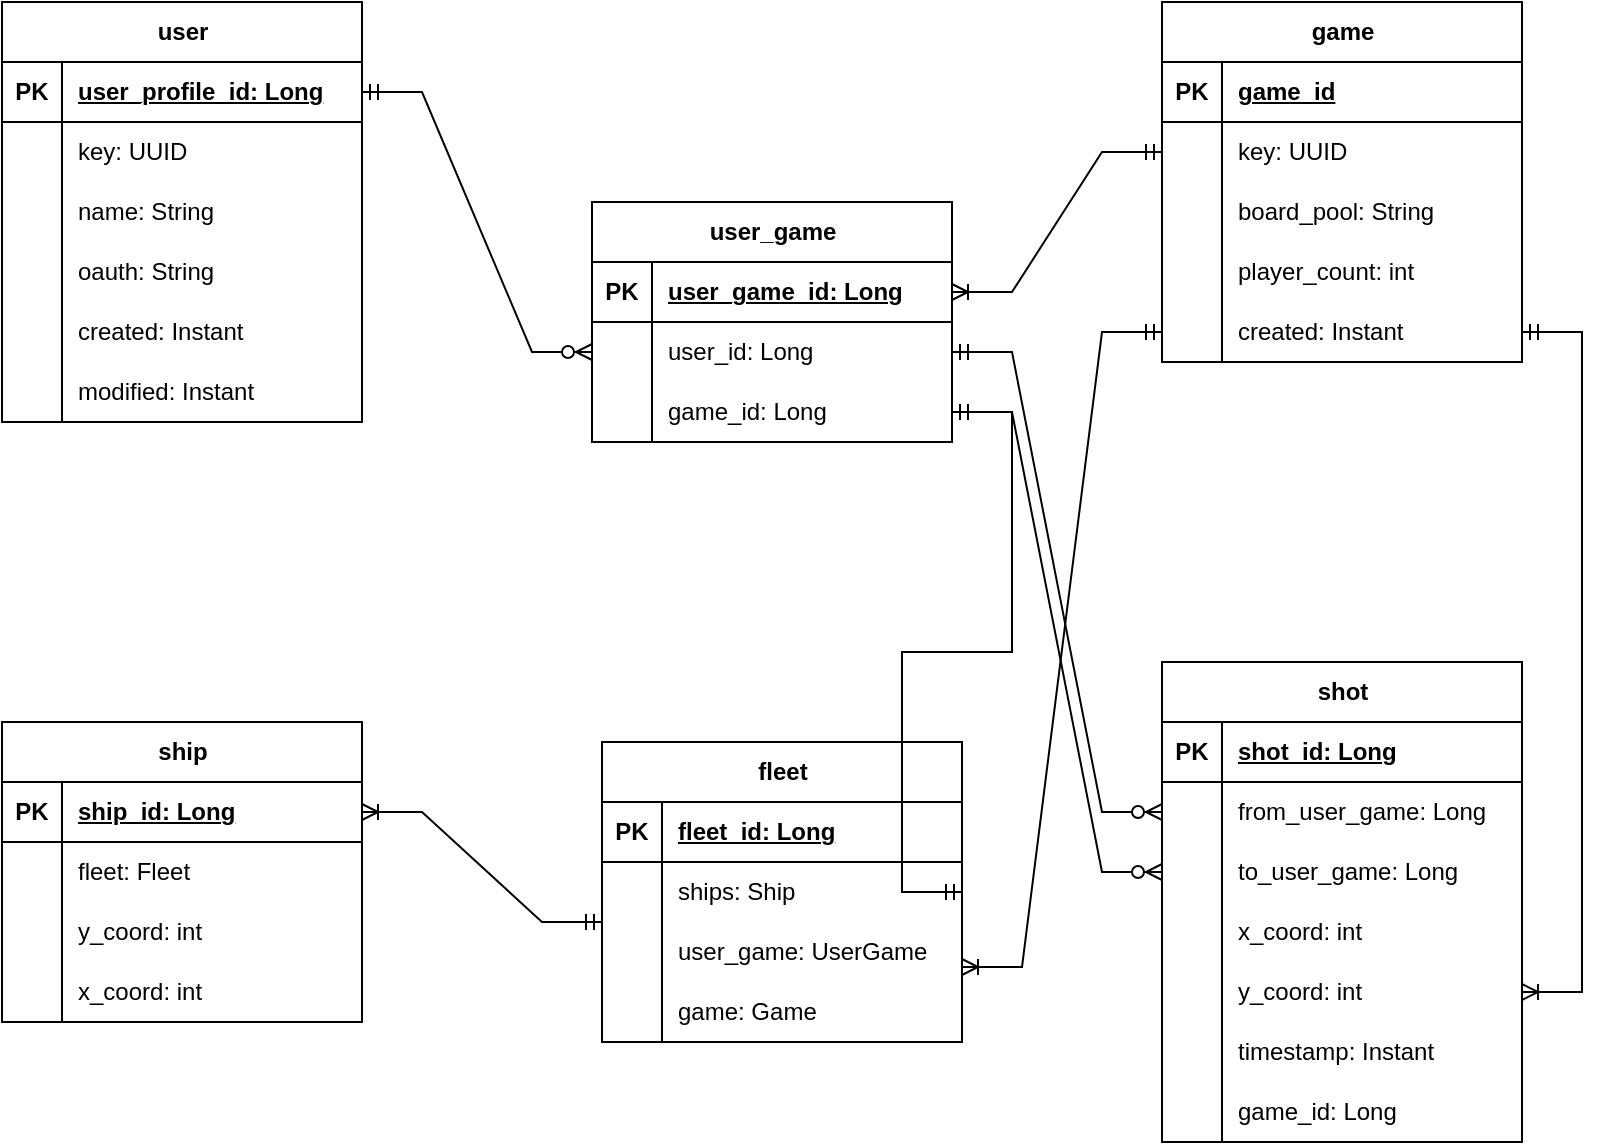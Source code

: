 <mxfile version="23.1.5" type="device">
  <diagram name="Page-1" id="5h0TY-KCDZL5691ITkC1">
    <mxGraphModel dx="884" dy="1708" grid="1" gridSize="10" guides="1" tooltips="1" connect="1" arrows="1" fold="1" page="1" pageScale="1" pageWidth="850" pageHeight="1100" math="0" shadow="0">
      <root>
        <mxCell id="0" />
        <mxCell id="1" parent="0" />
        <mxCell id="svl_ktVlO6MgZJInaRT9-27" value="user" style="shape=table;startSize=30;container=1;collapsible=1;childLayout=tableLayout;fixedRows=1;rowLines=0;fontStyle=1;align=center;resizeLast=1;html=1;" vertex="1" parent="1">
          <mxGeometry x="40" y="-940" width="180" height="210" as="geometry" />
        </mxCell>
        <mxCell id="svl_ktVlO6MgZJInaRT9-28" value="" style="shape=tableRow;horizontal=0;startSize=0;swimlaneHead=0;swimlaneBody=0;fillColor=none;collapsible=0;dropTarget=0;points=[[0,0.5],[1,0.5]];portConstraint=eastwest;top=0;left=0;right=0;bottom=1;" vertex="1" parent="svl_ktVlO6MgZJInaRT9-27">
          <mxGeometry y="30" width="180" height="30" as="geometry" />
        </mxCell>
        <mxCell id="svl_ktVlO6MgZJInaRT9-29" value="PK" style="shape=partialRectangle;connectable=0;fillColor=none;top=0;left=0;bottom=0;right=0;fontStyle=1;overflow=hidden;whiteSpace=wrap;html=1;" vertex="1" parent="svl_ktVlO6MgZJInaRT9-28">
          <mxGeometry width="30" height="30" as="geometry">
            <mxRectangle width="30" height="30" as="alternateBounds" />
          </mxGeometry>
        </mxCell>
        <mxCell id="svl_ktVlO6MgZJInaRT9-30" value="user_profile_id: Long" style="shape=partialRectangle;connectable=0;fillColor=none;top=0;left=0;bottom=0;right=0;align=left;spacingLeft=6;fontStyle=5;overflow=hidden;whiteSpace=wrap;html=1;" vertex="1" parent="svl_ktVlO6MgZJInaRT9-28">
          <mxGeometry x="30" width="150" height="30" as="geometry">
            <mxRectangle width="150" height="30" as="alternateBounds" />
          </mxGeometry>
        </mxCell>
        <mxCell id="svl_ktVlO6MgZJInaRT9-31" value="" style="shape=tableRow;horizontal=0;startSize=0;swimlaneHead=0;swimlaneBody=0;fillColor=none;collapsible=0;dropTarget=0;points=[[0,0.5],[1,0.5]];portConstraint=eastwest;top=0;left=0;right=0;bottom=0;" vertex="1" parent="svl_ktVlO6MgZJInaRT9-27">
          <mxGeometry y="60" width="180" height="30" as="geometry" />
        </mxCell>
        <mxCell id="svl_ktVlO6MgZJInaRT9-32" value="" style="shape=partialRectangle;connectable=0;fillColor=none;top=0;left=0;bottom=0;right=0;editable=1;overflow=hidden;whiteSpace=wrap;html=1;" vertex="1" parent="svl_ktVlO6MgZJInaRT9-31">
          <mxGeometry width="30" height="30" as="geometry">
            <mxRectangle width="30" height="30" as="alternateBounds" />
          </mxGeometry>
        </mxCell>
        <mxCell id="svl_ktVlO6MgZJInaRT9-33" value="key: UUID" style="shape=partialRectangle;connectable=0;fillColor=none;top=0;left=0;bottom=0;right=0;align=left;spacingLeft=6;overflow=hidden;whiteSpace=wrap;html=1;" vertex="1" parent="svl_ktVlO6MgZJInaRT9-31">
          <mxGeometry x="30" width="150" height="30" as="geometry">
            <mxRectangle width="150" height="30" as="alternateBounds" />
          </mxGeometry>
        </mxCell>
        <mxCell id="svl_ktVlO6MgZJInaRT9-34" value="" style="shape=tableRow;horizontal=0;startSize=0;swimlaneHead=0;swimlaneBody=0;fillColor=none;collapsible=0;dropTarget=0;points=[[0,0.5],[1,0.5]];portConstraint=eastwest;top=0;left=0;right=0;bottom=0;" vertex="1" parent="svl_ktVlO6MgZJInaRT9-27">
          <mxGeometry y="90" width="180" height="30" as="geometry" />
        </mxCell>
        <mxCell id="svl_ktVlO6MgZJInaRT9-35" value="" style="shape=partialRectangle;connectable=0;fillColor=none;top=0;left=0;bottom=0;right=0;editable=1;overflow=hidden;whiteSpace=wrap;html=1;" vertex="1" parent="svl_ktVlO6MgZJInaRT9-34">
          <mxGeometry width="30" height="30" as="geometry">
            <mxRectangle width="30" height="30" as="alternateBounds" />
          </mxGeometry>
        </mxCell>
        <mxCell id="svl_ktVlO6MgZJInaRT9-36" value="name: String" style="shape=partialRectangle;connectable=0;fillColor=none;top=0;left=0;bottom=0;right=0;align=left;spacingLeft=6;overflow=hidden;whiteSpace=wrap;html=1;" vertex="1" parent="svl_ktVlO6MgZJInaRT9-34">
          <mxGeometry x="30" width="150" height="30" as="geometry">
            <mxRectangle width="150" height="30" as="alternateBounds" />
          </mxGeometry>
        </mxCell>
        <mxCell id="svl_ktVlO6MgZJInaRT9-37" value="" style="shape=tableRow;horizontal=0;startSize=0;swimlaneHead=0;swimlaneBody=0;fillColor=none;collapsible=0;dropTarget=0;points=[[0,0.5],[1,0.5]];portConstraint=eastwest;top=0;left=0;right=0;bottom=0;" vertex="1" parent="svl_ktVlO6MgZJInaRT9-27">
          <mxGeometry y="120" width="180" height="30" as="geometry" />
        </mxCell>
        <mxCell id="svl_ktVlO6MgZJInaRT9-38" value="" style="shape=partialRectangle;connectable=0;fillColor=none;top=0;left=0;bottom=0;right=0;editable=1;overflow=hidden;whiteSpace=wrap;html=1;" vertex="1" parent="svl_ktVlO6MgZJInaRT9-37">
          <mxGeometry width="30" height="30" as="geometry">
            <mxRectangle width="30" height="30" as="alternateBounds" />
          </mxGeometry>
        </mxCell>
        <mxCell id="svl_ktVlO6MgZJInaRT9-39" value="oauth: String" style="shape=partialRectangle;connectable=0;fillColor=none;top=0;left=0;bottom=0;right=0;align=left;spacingLeft=6;overflow=hidden;whiteSpace=wrap;html=1;" vertex="1" parent="svl_ktVlO6MgZJInaRT9-37">
          <mxGeometry x="30" width="150" height="30" as="geometry">
            <mxRectangle width="150" height="30" as="alternateBounds" />
          </mxGeometry>
        </mxCell>
        <mxCell id="svl_ktVlO6MgZJInaRT9-40" value="" style="shape=tableRow;horizontal=0;startSize=0;swimlaneHead=0;swimlaneBody=0;fillColor=none;collapsible=0;dropTarget=0;points=[[0,0.5],[1,0.5]];portConstraint=eastwest;top=0;left=0;right=0;bottom=0;" vertex="1" parent="svl_ktVlO6MgZJInaRT9-27">
          <mxGeometry y="150" width="180" height="30" as="geometry" />
        </mxCell>
        <mxCell id="svl_ktVlO6MgZJInaRT9-41" value="" style="shape=partialRectangle;connectable=0;fillColor=none;top=0;left=0;bottom=0;right=0;editable=1;overflow=hidden;whiteSpace=wrap;html=1;" vertex="1" parent="svl_ktVlO6MgZJInaRT9-40">
          <mxGeometry width="30" height="30" as="geometry">
            <mxRectangle width="30" height="30" as="alternateBounds" />
          </mxGeometry>
        </mxCell>
        <mxCell id="svl_ktVlO6MgZJInaRT9-42" value="created: Instant" style="shape=partialRectangle;connectable=0;fillColor=none;top=0;left=0;bottom=0;right=0;align=left;spacingLeft=6;overflow=hidden;whiteSpace=wrap;html=1;" vertex="1" parent="svl_ktVlO6MgZJInaRT9-40">
          <mxGeometry x="30" width="150" height="30" as="geometry">
            <mxRectangle width="150" height="30" as="alternateBounds" />
          </mxGeometry>
        </mxCell>
        <mxCell id="svl_ktVlO6MgZJInaRT9-43" value="" style="shape=tableRow;horizontal=0;startSize=0;swimlaneHead=0;swimlaneBody=0;fillColor=none;collapsible=0;dropTarget=0;points=[[0,0.5],[1,0.5]];portConstraint=eastwest;top=0;left=0;right=0;bottom=0;" vertex="1" parent="svl_ktVlO6MgZJInaRT9-27">
          <mxGeometry y="180" width="180" height="30" as="geometry" />
        </mxCell>
        <mxCell id="svl_ktVlO6MgZJInaRT9-44" value="" style="shape=partialRectangle;connectable=0;fillColor=none;top=0;left=0;bottom=0;right=0;editable=1;overflow=hidden;whiteSpace=wrap;html=1;" vertex="1" parent="svl_ktVlO6MgZJInaRT9-43">
          <mxGeometry width="30" height="30" as="geometry">
            <mxRectangle width="30" height="30" as="alternateBounds" />
          </mxGeometry>
        </mxCell>
        <mxCell id="svl_ktVlO6MgZJInaRT9-45" value="modified: Instant" style="shape=partialRectangle;connectable=0;fillColor=none;top=0;left=0;bottom=0;right=0;align=left;spacingLeft=6;overflow=hidden;whiteSpace=wrap;html=1;" vertex="1" parent="svl_ktVlO6MgZJInaRT9-43">
          <mxGeometry x="30" width="150" height="30" as="geometry">
            <mxRectangle width="150" height="30" as="alternateBounds" />
          </mxGeometry>
        </mxCell>
        <mxCell id="svl_ktVlO6MgZJInaRT9-46" value="game" style="shape=table;startSize=30;container=1;collapsible=1;childLayout=tableLayout;fixedRows=1;rowLines=0;fontStyle=1;align=center;resizeLast=1;html=1;" vertex="1" parent="1">
          <mxGeometry x="620" y="-940" width="180" height="180" as="geometry" />
        </mxCell>
        <mxCell id="svl_ktVlO6MgZJInaRT9-47" value="" style="shape=tableRow;horizontal=0;startSize=0;swimlaneHead=0;swimlaneBody=0;fillColor=none;collapsible=0;dropTarget=0;points=[[0,0.5],[1,0.5]];portConstraint=eastwest;top=0;left=0;right=0;bottom=1;" vertex="1" parent="svl_ktVlO6MgZJInaRT9-46">
          <mxGeometry y="30" width="180" height="30" as="geometry" />
        </mxCell>
        <mxCell id="svl_ktVlO6MgZJInaRT9-48" value="PK" style="shape=partialRectangle;connectable=0;fillColor=none;top=0;left=0;bottom=0;right=0;fontStyle=1;overflow=hidden;whiteSpace=wrap;html=1;" vertex="1" parent="svl_ktVlO6MgZJInaRT9-47">
          <mxGeometry width="30" height="30" as="geometry">
            <mxRectangle width="30" height="30" as="alternateBounds" />
          </mxGeometry>
        </mxCell>
        <mxCell id="svl_ktVlO6MgZJInaRT9-49" value="game_id" style="shape=partialRectangle;connectable=0;fillColor=none;top=0;left=0;bottom=0;right=0;align=left;spacingLeft=6;fontStyle=5;overflow=hidden;whiteSpace=wrap;html=1;" vertex="1" parent="svl_ktVlO6MgZJInaRT9-47">
          <mxGeometry x="30" width="150" height="30" as="geometry">
            <mxRectangle width="150" height="30" as="alternateBounds" />
          </mxGeometry>
        </mxCell>
        <mxCell id="svl_ktVlO6MgZJInaRT9-50" value="" style="shape=tableRow;horizontal=0;startSize=0;swimlaneHead=0;swimlaneBody=0;fillColor=none;collapsible=0;dropTarget=0;points=[[0,0.5],[1,0.5]];portConstraint=eastwest;top=0;left=0;right=0;bottom=0;" vertex="1" parent="svl_ktVlO6MgZJInaRT9-46">
          <mxGeometry y="60" width="180" height="30" as="geometry" />
        </mxCell>
        <mxCell id="svl_ktVlO6MgZJInaRT9-51" value="" style="shape=partialRectangle;connectable=0;fillColor=none;top=0;left=0;bottom=0;right=0;editable=1;overflow=hidden;whiteSpace=wrap;html=1;" vertex="1" parent="svl_ktVlO6MgZJInaRT9-50">
          <mxGeometry width="30" height="30" as="geometry">
            <mxRectangle width="30" height="30" as="alternateBounds" />
          </mxGeometry>
        </mxCell>
        <mxCell id="svl_ktVlO6MgZJInaRT9-52" value="key: UUID" style="shape=partialRectangle;connectable=0;fillColor=none;top=0;left=0;bottom=0;right=0;align=left;spacingLeft=6;overflow=hidden;whiteSpace=wrap;html=1;" vertex="1" parent="svl_ktVlO6MgZJInaRT9-50">
          <mxGeometry x="30" width="150" height="30" as="geometry">
            <mxRectangle width="150" height="30" as="alternateBounds" />
          </mxGeometry>
        </mxCell>
        <mxCell id="svl_ktVlO6MgZJInaRT9-53" value="" style="shape=tableRow;horizontal=0;startSize=0;swimlaneHead=0;swimlaneBody=0;fillColor=none;collapsible=0;dropTarget=0;points=[[0,0.5],[1,0.5]];portConstraint=eastwest;top=0;left=0;right=0;bottom=0;" vertex="1" parent="svl_ktVlO6MgZJInaRT9-46">
          <mxGeometry y="90" width="180" height="30" as="geometry" />
        </mxCell>
        <mxCell id="svl_ktVlO6MgZJInaRT9-54" value="" style="shape=partialRectangle;connectable=0;fillColor=none;top=0;left=0;bottom=0;right=0;editable=1;overflow=hidden;whiteSpace=wrap;html=1;" vertex="1" parent="svl_ktVlO6MgZJInaRT9-53">
          <mxGeometry width="30" height="30" as="geometry">
            <mxRectangle width="30" height="30" as="alternateBounds" />
          </mxGeometry>
        </mxCell>
        <mxCell id="svl_ktVlO6MgZJInaRT9-55" value="board_pool: String" style="shape=partialRectangle;connectable=0;fillColor=none;top=0;left=0;bottom=0;right=0;align=left;spacingLeft=6;overflow=hidden;whiteSpace=wrap;html=1;" vertex="1" parent="svl_ktVlO6MgZJInaRT9-53">
          <mxGeometry x="30" width="150" height="30" as="geometry">
            <mxRectangle width="150" height="30" as="alternateBounds" />
          </mxGeometry>
        </mxCell>
        <mxCell id="svl_ktVlO6MgZJInaRT9-56" value="" style="shape=tableRow;horizontal=0;startSize=0;swimlaneHead=0;swimlaneBody=0;fillColor=none;collapsible=0;dropTarget=0;points=[[0,0.5],[1,0.5]];portConstraint=eastwest;top=0;left=0;right=0;bottom=0;" vertex="1" parent="svl_ktVlO6MgZJInaRT9-46">
          <mxGeometry y="120" width="180" height="30" as="geometry" />
        </mxCell>
        <mxCell id="svl_ktVlO6MgZJInaRT9-57" value="" style="shape=partialRectangle;connectable=0;fillColor=none;top=0;left=0;bottom=0;right=0;editable=1;overflow=hidden;whiteSpace=wrap;html=1;" vertex="1" parent="svl_ktVlO6MgZJInaRT9-56">
          <mxGeometry width="30" height="30" as="geometry">
            <mxRectangle width="30" height="30" as="alternateBounds" />
          </mxGeometry>
        </mxCell>
        <mxCell id="svl_ktVlO6MgZJInaRT9-58" value="player_count: int" style="shape=partialRectangle;connectable=0;fillColor=none;top=0;left=0;bottom=0;right=0;align=left;spacingLeft=6;overflow=hidden;whiteSpace=wrap;html=1;" vertex="1" parent="svl_ktVlO6MgZJInaRT9-56">
          <mxGeometry x="30" width="150" height="30" as="geometry">
            <mxRectangle width="150" height="30" as="alternateBounds" />
          </mxGeometry>
        </mxCell>
        <mxCell id="svl_ktVlO6MgZJInaRT9-59" value="" style="shape=tableRow;horizontal=0;startSize=0;swimlaneHead=0;swimlaneBody=0;fillColor=none;collapsible=0;dropTarget=0;points=[[0,0.5],[1,0.5]];portConstraint=eastwest;top=0;left=0;right=0;bottom=0;" vertex="1" parent="svl_ktVlO6MgZJInaRT9-46">
          <mxGeometry y="150" width="180" height="30" as="geometry" />
        </mxCell>
        <mxCell id="svl_ktVlO6MgZJInaRT9-60" value="" style="shape=partialRectangle;connectable=0;fillColor=none;top=0;left=0;bottom=0;right=0;editable=1;overflow=hidden;whiteSpace=wrap;html=1;" vertex="1" parent="svl_ktVlO6MgZJInaRT9-59">
          <mxGeometry width="30" height="30" as="geometry">
            <mxRectangle width="30" height="30" as="alternateBounds" />
          </mxGeometry>
        </mxCell>
        <mxCell id="svl_ktVlO6MgZJInaRT9-61" value="created: Instant" style="shape=partialRectangle;connectable=0;fillColor=none;top=0;left=0;bottom=0;right=0;align=left;spacingLeft=6;overflow=hidden;whiteSpace=wrap;html=1;" vertex="1" parent="svl_ktVlO6MgZJInaRT9-59">
          <mxGeometry x="30" width="150" height="30" as="geometry">
            <mxRectangle width="150" height="30" as="alternateBounds" />
          </mxGeometry>
        </mxCell>
        <mxCell id="svl_ktVlO6MgZJInaRT9-62" value="user_game" style="shape=table;startSize=30;container=1;collapsible=1;childLayout=tableLayout;fixedRows=1;rowLines=0;fontStyle=1;align=center;resizeLast=1;html=1;" vertex="1" parent="1">
          <mxGeometry x="335" y="-840" width="180" height="120" as="geometry" />
        </mxCell>
        <mxCell id="svl_ktVlO6MgZJInaRT9-63" value="" style="shape=tableRow;horizontal=0;startSize=0;swimlaneHead=0;swimlaneBody=0;fillColor=none;collapsible=0;dropTarget=0;points=[[0,0.5],[1,0.5]];portConstraint=eastwest;top=0;left=0;right=0;bottom=1;" vertex="1" parent="svl_ktVlO6MgZJInaRT9-62">
          <mxGeometry y="30" width="180" height="30" as="geometry" />
        </mxCell>
        <mxCell id="svl_ktVlO6MgZJInaRT9-64" value="PK" style="shape=partialRectangle;connectable=0;fillColor=none;top=0;left=0;bottom=0;right=0;fontStyle=1;overflow=hidden;whiteSpace=wrap;html=1;" vertex="1" parent="svl_ktVlO6MgZJInaRT9-63">
          <mxGeometry width="30" height="30" as="geometry">
            <mxRectangle width="30" height="30" as="alternateBounds" />
          </mxGeometry>
        </mxCell>
        <mxCell id="svl_ktVlO6MgZJInaRT9-65" value="user_game_id: Long" style="shape=partialRectangle;connectable=0;fillColor=none;top=0;left=0;bottom=0;right=0;align=left;spacingLeft=6;fontStyle=5;overflow=hidden;whiteSpace=wrap;html=1;" vertex="1" parent="svl_ktVlO6MgZJInaRT9-63">
          <mxGeometry x="30" width="150" height="30" as="geometry">
            <mxRectangle width="150" height="30" as="alternateBounds" />
          </mxGeometry>
        </mxCell>
        <mxCell id="svl_ktVlO6MgZJInaRT9-66" value="" style="shape=tableRow;horizontal=0;startSize=0;swimlaneHead=0;swimlaneBody=0;fillColor=none;collapsible=0;dropTarget=0;points=[[0,0.5],[1,0.5]];portConstraint=eastwest;top=0;left=0;right=0;bottom=0;" vertex="1" parent="svl_ktVlO6MgZJInaRT9-62">
          <mxGeometry y="60" width="180" height="30" as="geometry" />
        </mxCell>
        <mxCell id="svl_ktVlO6MgZJInaRT9-67" value="" style="shape=partialRectangle;connectable=0;fillColor=none;top=0;left=0;bottom=0;right=0;editable=1;overflow=hidden;whiteSpace=wrap;html=1;" vertex="1" parent="svl_ktVlO6MgZJInaRT9-66">
          <mxGeometry width="30" height="30" as="geometry">
            <mxRectangle width="30" height="30" as="alternateBounds" />
          </mxGeometry>
        </mxCell>
        <mxCell id="svl_ktVlO6MgZJInaRT9-68" value="user_id: Long" style="shape=partialRectangle;connectable=0;fillColor=none;top=0;left=0;bottom=0;right=0;align=left;spacingLeft=6;overflow=hidden;whiteSpace=wrap;html=1;" vertex="1" parent="svl_ktVlO6MgZJInaRT9-66">
          <mxGeometry x="30" width="150" height="30" as="geometry">
            <mxRectangle width="150" height="30" as="alternateBounds" />
          </mxGeometry>
        </mxCell>
        <mxCell id="svl_ktVlO6MgZJInaRT9-69" value="" style="shape=tableRow;horizontal=0;startSize=0;swimlaneHead=0;swimlaneBody=0;fillColor=none;collapsible=0;dropTarget=0;points=[[0,0.5],[1,0.5]];portConstraint=eastwest;top=0;left=0;right=0;bottom=0;" vertex="1" parent="svl_ktVlO6MgZJInaRT9-62">
          <mxGeometry y="90" width="180" height="30" as="geometry" />
        </mxCell>
        <mxCell id="svl_ktVlO6MgZJInaRT9-70" value="" style="shape=partialRectangle;connectable=0;fillColor=none;top=0;left=0;bottom=0;right=0;editable=1;overflow=hidden;whiteSpace=wrap;html=1;" vertex="1" parent="svl_ktVlO6MgZJInaRT9-69">
          <mxGeometry width="30" height="30" as="geometry">
            <mxRectangle width="30" height="30" as="alternateBounds" />
          </mxGeometry>
        </mxCell>
        <mxCell id="svl_ktVlO6MgZJInaRT9-71" value="game_id: Long" style="shape=partialRectangle;connectable=0;fillColor=none;top=0;left=0;bottom=0;right=0;align=left;spacingLeft=6;overflow=hidden;whiteSpace=wrap;html=1;" vertex="1" parent="svl_ktVlO6MgZJInaRT9-69">
          <mxGeometry x="30" width="150" height="30" as="geometry">
            <mxRectangle width="150" height="30" as="alternateBounds" />
          </mxGeometry>
        </mxCell>
        <mxCell id="svl_ktVlO6MgZJInaRT9-72" value="shot" style="shape=table;startSize=30;container=1;collapsible=1;childLayout=tableLayout;fixedRows=1;rowLines=0;fontStyle=1;align=center;resizeLast=1;html=1;" vertex="1" parent="1">
          <mxGeometry x="620" y="-610" width="180" height="240" as="geometry" />
        </mxCell>
        <mxCell id="svl_ktVlO6MgZJInaRT9-73" value="" style="shape=tableRow;horizontal=0;startSize=0;swimlaneHead=0;swimlaneBody=0;fillColor=none;collapsible=0;dropTarget=0;points=[[0,0.5],[1,0.5]];portConstraint=eastwest;top=0;left=0;right=0;bottom=1;" vertex="1" parent="svl_ktVlO6MgZJInaRT9-72">
          <mxGeometry y="30" width="180" height="30" as="geometry" />
        </mxCell>
        <mxCell id="svl_ktVlO6MgZJInaRT9-74" value="PK" style="shape=partialRectangle;connectable=0;fillColor=none;top=0;left=0;bottom=0;right=0;fontStyle=1;overflow=hidden;whiteSpace=wrap;html=1;" vertex="1" parent="svl_ktVlO6MgZJInaRT9-73">
          <mxGeometry width="30" height="30" as="geometry">
            <mxRectangle width="30" height="30" as="alternateBounds" />
          </mxGeometry>
        </mxCell>
        <mxCell id="svl_ktVlO6MgZJInaRT9-75" value="shot_id: Long" style="shape=partialRectangle;connectable=0;fillColor=none;top=0;left=0;bottom=0;right=0;align=left;spacingLeft=6;fontStyle=5;overflow=hidden;whiteSpace=wrap;html=1;" vertex="1" parent="svl_ktVlO6MgZJInaRT9-73">
          <mxGeometry x="30" width="150" height="30" as="geometry">
            <mxRectangle width="150" height="30" as="alternateBounds" />
          </mxGeometry>
        </mxCell>
        <mxCell id="svl_ktVlO6MgZJInaRT9-76" value="" style="shape=tableRow;horizontal=0;startSize=0;swimlaneHead=0;swimlaneBody=0;fillColor=none;collapsible=0;dropTarget=0;points=[[0,0.5],[1,0.5]];portConstraint=eastwest;top=0;left=0;right=0;bottom=0;" vertex="1" parent="svl_ktVlO6MgZJInaRT9-72">
          <mxGeometry y="60" width="180" height="30" as="geometry" />
        </mxCell>
        <mxCell id="svl_ktVlO6MgZJInaRT9-77" value="" style="shape=partialRectangle;connectable=0;fillColor=none;top=0;left=0;bottom=0;right=0;editable=1;overflow=hidden;whiteSpace=wrap;html=1;" vertex="1" parent="svl_ktVlO6MgZJInaRT9-76">
          <mxGeometry width="30" height="30" as="geometry">
            <mxRectangle width="30" height="30" as="alternateBounds" />
          </mxGeometry>
        </mxCell>
        <mxCell id="svl_ktVlO6MgZJInaRT9-78" value="from_user_game: Long" style="shape=partialRectangle;connectable=0;fillColor=none;top=0;left=0;bottom=0;right=0;align=left;spacingLeft=6;overflow=hidden;whiteSpace=wrap;html=1;" vertex="1" parent="svl_ktVlO6MgZJInaRT9-76">
          <mxGeometry x="30" width="150" height="30" as="geometry">
            <mxRectangle width="150" height="30" as="alternateBounds" />
          </mxGeometry>
        </mxCell>
        <mxCell id="svl_ktVlO6MgZJInaRT9-79" value="" style="shape=tableRow;horizontal=0;startSize=0;swimlaneHead=0;swimlaneBody=0;fillColor=none;collapsible=0;dropTarget=0;points=[[0,0.5],[1,0.5]];portConstraint=eastwest;top=0;left=0;right=0;bottom=0;" vertex="1" parent="svl_ktVlO6MgZJInaRT9-72">
          <mxGeometry y="90" width="180" height="30" as="geometry" />
        </mxCell>
        <mxCell id="svl_ktVlO6MgZJInaRT9-80" value="" style="shape=partialRectangle;connectable=0;fillColor=none;top=0;left=0;bottom=0;right=0;editable=1;overflow=hidden;whiteSpace=wrap;html=1;" vertex="1" parent="svl_ktVlO6MgZJInaRT9-79">
          <mxGeometry width="30" height="30" as="geometry">
            <mxRectangle width="30" height="30" as="alternateBounds" />
          </mxGeometry>
        </mxCell>
        <mxCell id="svl_ktVlO6MgZJInaRT9-81" value="to_user_game: Long" style="shape=partialRectangle;connectable=0;fillColor=none;top=0;left=0;bottom=0;right=0;align=left;spacingLeft=6;overflow=hidden;whiteSpace=wrap;html=1;" vertex="1" parent="svl_ktVlO6MgZJInaRT9-79">
          <mxGeometry x="30" width="150" height="30" as="geometry">
            <mxRectangle width="150" height="30" as="alternateBounds" />
          </mxGeometry>
        </mxCell>
        <mxCell id="svl_ktVlO6MgZJInaRT9-82" value="" style="shape=tableRow;horizontal=0;startSize=0;swimlaneHead=0;swimlaneBody=0;fillColor=none;collapsible=0;dropTarget=0;points=[[0,0.5],[1,0.5]];portConstraint=eastwest;top=0;left=0;right=0;bottom=0;" vertex="1" parent="svl_ktVlO6MgZJInaRT9-72">
          <mxGeometry y="120" width="180" height="30" as="geometry" />
        </mxCell>
        <mxCell id="svl_ktVlO6MgZJInaRT9-83" value="" style="shape=partialRectangle;connectable=0;fillColor=none;top=0;left=0;bottom=0;right=0;editable=1;overflow=hidden;whiteSpace=wrap;html=1;" vertex="1" parent="svl_ktVlO6MgZJInaRT9-82">
          <mxGeometry width="30" height="30" as="geometry">
            <mxRectangle width="30" height="30" as="alternateBounds" />
          </mxGeometry>
        </mxCell>
        <mxCell id="svl_ktVlO6MgZJInaRT9-84" value="x_coord: int" style="shape=partialRectangle;connectable=0;fillColor=none;top=0;left=0;bottom=0;right=0;align=left;spacingLeft=6;overflow=hidden;whiteSpace=wrap;html=1;" vertex="1" parent="svl_ktVlO6MgZJInaRT9-82">
          <mxGeometry x="30" width="150" height="30" as="geometry">
            <mxRectangle width="150" height="30" as="alternateBounds" />
          </mxGeometry>
        </mxCell>
        <mxCell id="svl_ktVlO6MgZJInaRT9-85" value="" style="shape=tableRow;horizontal=0;startSize=0;swimlaneHead=0;swimlaneBody=0;fillColor=none;collapsible=0;dropTarget=0;points=[[0,0.5],[1,0.5]];portConstraint=eastwest;top=0;left=0;right=0;bottom=0;" vertex="1" parent="svl_ktVlO6MgZJInaRT9-72">
          <mxGeometry y="150" width="180" height="30" as="geometry" />
        </mxCell>
        <mxCell id="svl_ktVlO6MgZJInaRT9-86" value="" style="shape=partialRectangle;connectable=0;fillColor=none;top=0;left=0;bottom=0;right=0;editable=1;overflow=hidden;whiteSpace=wrap;html=1;" vertex="1" parent="svl_ktVlO6MgZJInaRT9-85">
          <mxGeometry width="30" height="30" as="geometry">
            <mxRectangle width="30" height="30" as="alternateBounds" />
          </mxGeometry>
        </mxCell>
        <mxCell id="svl_ktVlO6MgZJInaRT9-87" value="y_coord: int" style="shape=partialRectangle;connectable=0;fillColor=none;top=0;left=0;bottom=0;right=0;align=left;spacingLeft=6;overflow=hidden;whiteSpace=wrap;html=1;" vertex="1" parent="svl_ktVlO6MgZJInaRT9-85">
          <mxGeometry x="30" width="150" height="30" as="geometry">
            <mxRectangle width="150" height="30" as="alternateBounds" />
          </mxGeometry>
        </mxCell>
        <mxCell id="svl_ktVlO6MgZJInaRT9-88" value="" style="shape=tableRow;horizontal=0;startSize=0;swimlaneHead=0;swimlaneBody=0;fillColor=none;collapsible=0;dropTarget=0;points=[[0,0.5],[1,0.5]];portConstraint=eastwest;top=0;left=0;right=0;bottom=0;" vertex="1" parent="svl_ktVlO6MgZJInaRT9-72">
          <mxGeometry y="180" width="180" height="30" as="geometry" />
        </mxCell>
        <mxCell id="svl_ktVlO6MgZJInaRT9-89" value="" style="shape=partialRectangle;connectable=0;fillColor=none;top=0;left=0;bottom=0;right=0;editable=1;overflow=hidden;whiteSpace=wrap;html=1;" vertex="1" parent="svl_ktVlO6MgZJInaRT9-88">
          <mxGeometry width="30" height="30" as="geometry">
            <mxRectangle width="30" height="30" as="alternateBounds" />
          </mxGeometry>
        </mxCell>
        <mxCell id="svl_ktVlO6MgZJInaRT9-90" value="timestamp: Instant" style="shape=partialRectangle;connectable=0;fillColor=none;top=0;left=0;bottom=0;right=0;align=left;spacingLeft=6;overflow=hidden;whiteSpace=wrap;html=1;" vertex="1" parent="svl_ktVlO6MgZJInaRT9-88">
          <mxGeometry x="30" width="150" height="30" as="geometry">
            <mxRectangle width="150" height="30" as="alternateBounds" />
          </mxGeometry>
        </mxCell>
        <mxCell id="svl_ktVlO6MgZJInaRT9-128" value="" style="shape=tableRow;horizontal=0;startSize=0;swimlaneHead=0;swimlaneBody=0;fillColor=none;collapsible=0;dropTarget=0;points=[[0,0.5],[1,0.5]];portConstraint=eastwest;top=0;left=0;right=0;bottom=0;" vertex="1" parent="svl_ktVlO6MgZJInaRT9-72">
          <mxGeometry y="210" width="180" height="30" as="geometry" />
        </mxCell>
        <mxCell id="svl_ktVlO6MgZJInaRT9-129" value="" style="shape=partialRectangle;connectable=0;fillColor=none;top=0;left=0;bottom=0;right=0;editable=1;overflow=hidden;whiteSpace=wrap;html=1;" vertex="1" parent="svl_ktVlO6MgZJInaRT9-128">
          <mxGeometry width="30" height="30" as="geometry">
            <mxRectangle width="30" height="30" as="alternateBounds" />
          </mxGeometry>
        </mxCell>
        <mxCell id="svl_ktVlO6MgZJInaRT9-130" value="game_id: Long" style="shape=partialRectangle;connectable=0;fillColor=none;top=0;left=0;bottom=0;right=0;align=left;spacingLeft=6;overflow=hidden;whiteSpace=wrap;html=1;" vertex="1" parent="svl_ktVlO6MgZJInaRT9-128">
          <mxGeometry x="30" width="150" height="30" as="geometry">
            <mxRectangle width="150" height="30" as="alternateBounds" />
          </mxGeometry>
        </mxCell>
        <mxCell id="svl_ktVlO6MgZJInaRT9-91" value="ship" style="shape=table;startSize=30;container=1;collapsible=1;childLayout=tableLayout;fixedRows=1;rowLines=0;fontStyle=1;align=center;resizeLast=1;html=1;" vertex="1" parent="1">
          <mxGeometry x="40" y="-580" width="180" height="150" as="geometry" />
        </mxCell>
        <mxCell id="svl_ktVlO6MgZJInaRT9-92" value="" style="shape=tableRow;horizontal=0;startSize=0;swimlaneHead=0;swimlaneBody=0;fillColor=none;collapsible=0;dropTarget=0;points=[[0,0.5],[1,0.5]];portConstraint=eastwest;top=0;left=0;right=0;bottom=1;" vertex="1" parent="svl_ktVlO6MgZJInaRT9-91">
          <mxGeometry y="30" width="180" height="30" as="geometry" />
        </mxCell>
        <mxCell id="svl_ktVlO6MgZJInaRT9-93" value="PK" style="shape=partialRectangle;connectable=0;fillColor=none;top=0;left=0;bottom=0;right=0;fontStyle=1;overflow=hidden;whiteSpace=wrap;html=1;" vertex="1" parent="svl_ktVlO6MgZJInaRT9-92">
          <mxGeometry width="30" height="30" as="geometry">
            <mxRectangle width="30" height="30" as="alternateBounds" />
          </mxGeometry>
        </mxCell>
        <mxCell id="svl_ktVlO6MgZJInaRT9-94" value="ship_id: Long" style="shape=partialRectangle;connectable=0;fillColor=none;top=0;left=0;bottom=0;right=0;align=left;spacingLeft=6;fontStyle=5;overflow=hidden;whiteSpace=wrap;html=1;" vertex="1" parent="svl_ktVlO6MgZJInaRT9-92">
          <mxGeometry x="30" width="150" height="30" as="geometry">
            <mxRectangle width="150" height="30" as="alternateBounds" />
          </mxGeometry>
        </mxCell>
        <mxCell id="svl_ktVlO6MgZJInaRT9-98" value="" style="shape=tableRow;horizontal=0;startSize=0;swimlaneHead=0;swimlaneBody=0;fillColor=none;collapsible=0;dropTarget=0;points=[[0,0.5],[1,0.5]];portConstraint=eastwest;top=0;left=0;right=0;bottom=0;" vertex="1" parent="svl_ktVlO6MgZJInaRT9-91">
          <mxGeometry y="60" width="180" height="30" as="geometry" />
        </mxCell>
        <mxCell id="svl_ktVlO6MgZJInaRT9-99" value="" style="shape=partialRectangle;connectable=0;fillColor=none;top=0;left=0;bottom=0;right=0;editable=1;overflow=hidden;whiteSpace=wrap;html=1;" vertex="1" parent="svl_ktVlO6MgZJInaRT9-98">
          <mxGeometry width="30" height="30" as="geometry">
            <mxRectangle width="30" height="30" as="alternateBounds" />
          </mxGeometry>
        </mxCell>
        <mxCell id="svl_ktVlO6MgZJInaRT9-100" value="fleet: Fleet" style="shape=partialRectangle;connectable=0;fillColor=none;top=0;left=0;bottom=0;right=0;align=left;spacingLeft=6;overflow=hidden;whiteSpace=wrap;html=1;" vertex="1" parent="svl_ktVlO6MgZJInaRT9-98">
          <mxGeometry x="30" width="150" height="30" as="geometry">
            <mxRectangle width="150" height="30" as="alternateBounds" />
          </mxGeometry>
        </mxCell>
        <mxCell id="svl_ktVlO6MgZJInaRT9-101" value="" style="shape=tableRow;horizontal=0;startSize=0;swimlaneHead=0;swimlaneBody=0;fillColor=none;collapsible=0;dropTarget=0;points=[[0,0.5],[1,0.5]];portConstraint=eastwest;top=0;left=0;right=0;bottom=0;" vertex="1" parent="svl_ktVlO6MgZJInaRT9-91">
          <mxGeometry y="90" width="180" height="30" as="geometry" />
        </mxCell>
        <mxCell id="svl_ktVlO6MgZJInaRT9-102" value="" style="shape=partialRectangle;connectable=0;fillColor=none;top=0;left=0;bottom=0;right=0;editable=1;overflow=hidden;whiteSpace=wrap;html=1;" vertex="1" parent="svl_ktVlO6MgZJInaRT9-101">
          <mxGeometry width="30" height="30" as="geometry">
            <mxRectangle width="30" height="30" as="alternateBounds" />
          </mxGeometry>
        </mxCell>
        <mxCell id="svl_ktVlO6MgZJInaRT9-103" value="y_coord: int" style="shape=partialRectangle;connectable=0;fillColor=none;top=0;left=0;bottom=0;right=0;align=left;spacingLeft=6;overflow=hidden;whiteSpace=wrap;html=1;" vertex="1" parent="svl_ktVlO6MgZJInaRT9-101">
          <mxGeometry x="30" width="150" height="30" as="geometry">
            <mxRectangle width="150" height="30" as="alternateBounds" />
          </mxGeometry>
        </mxCell>
        <mxCell id="svl_ktVlO6MgZJInaRT9-104" value="" style="shape=tableRow;horizontal=0;startSize=0;swimlaneHead=0;swimlaneBody=0;fillColor=none;collapsible=0;dropTarget=0;points=[[0,0.5],[1,0.5]];portConstraint=eastwest;top=0;left=0;right=0;bottom=0;" vertex="1" parent="svl_ktVlO6MgZJInaRT9-91">
          <mxGeometry y="120" width="180" height="30" as="geometry" />
        </mxCell>
        <mxCell id="svl_ktVlO6MgZJInaRT9-105" value="" style="shape=partialRectangle;connectable=0;fillColor=none;top=0;left=0;bottom=0;right=0;editable=1;overflow=hidden;whiteSpace=wrap;html=1;" vertex="1" parent="svl_ktVlO6MgZJInaRT9-104">
          <mxGeometry width="30" height="30" as="geometry">
            <mxRectangle width="30" height="30" as="alternateBounds" />
          </mxGeometry>
        </mxCell>
        <mxCell id="svl_ktVlO6MgZJInaRT9-106" value="x_coord: int" style="shape=partialRectangle;connectable=0;fillColor=none;top=0;left=0;bottom=0;right=0;align=left;spacingLeft=6;overflow=hidden;whiteSpace=wrap;html=1;" vertex="1" parent="svl_ktVlO6MgZJInaRT9-104">
          <mxGeometry x="30" width="150" height="30" as="geometry">
            <mxRectangle width="150" height="30" as="alternateBounds" />
          </mxGeometry>
        </mxCell>
        <mxCell id="svl_ktVlO6MgZJInaRT9-107" value="" style="edgeStyle=entityRelationEdgeStyle;fontSize=12;html=1;endArrow=ERzeroToMany;startArrow=ERmandOne;rounded=0;entryX=0;entryY=0.5;entryDx=0;entryDy=0;" edge="1" parent="1" source="svl_ktVlO6MgZJInaRT9-28" target="svl_ktVlO6MgZJInaRT9-66">
          <mxGeometry width="100" height="100" relative="1" as="geometry">
            <mxPoint x="230" y="-810" as="sourcePoint" />
            <mxPoint x="330" y="-800" as="targetPoint" />
          </mxGeometry>
        </mxCell>
        <mxCell id="svl_ktVlO6MgZJInaRT9-108" value="" style="edgeStyle=entityRelationEdgeStyle;fontSize=12;html=1;endArrow=ERmandOne;startArrow=ERoneToMany;rounded=0;exitX=1;exitY=0.5;exitDx=0;exitDy=0;entryX=0;entryY=0.5;entryDx=0;entryDy=0;startFill=0;endFill=0;" edge="1" parent="1" source="svl_ktVlO6MgZJInaRT9-63" target="svl_ktVlO6MgZJInaRT9-50">
          <mxGeometry width="100" height="100" relative="1" as="geometry">
            <mxPoint x="370" y="-610" as="sourcePoint" />
            <mxPoint x="533" y="-810" as="targetPoint" />
          </mxGeometry>
        </mxCell>
        <mxCell id="svl_ktVlO6MgZJInaRT9-109" value="" style="edgeStyle=entityRelationEdgeStyle;fontSize=12;html=1;endArrow=ERmandOne;startArrow=ERoneToMany;rounded=0;exitX=1;exitY=0.5;exitDx=0;exitDy=0;startFill=0;endFill=0;" edge="1" parent="1" source="svl_ktVlO6MgZJInaRT9-92">
          <mxGeometry width="100" height="100" relative="1" as="geometry">
            <mxPoint x="180" y="-430" as="sourcePoint" />
            <mxPoint x="340" y="-480" as="targetPoint" />
          </mxGeometry>
        </mxCell>
        <mxCell id="svl_ktVlO6MgZJInaRT9-110" value="" style="edgeStyle=entityRelationEdgeStyle;fontSize=12;html=1;endArrow=ERzeroToMany;startArrow=ERmandOne;rounded=0;exitX=1;exitY=0.5;exitDx=0;exitDy=0;entryX=0;entryY=0.5;entryDx=0;entryDy=0;" edge="1" parent="1" source="svl_ktVlO6MgZJInaRT9-66" target="svl_ktVlO6MgZJInaRT9-76">
          <mxGeometry width="100" height="100" relative="1" as="geometry">
            <mxPoint x="240" y="-851" as="sourcePoint" />
            <mxPoint x="580" y="-580" as="targetPoint" />
          </mxGeometry>
        </mxCell>
        <mxCell id="svl_ktVlO6MgZJInaRT9-111" value="" style="edgeStyle=entityRelationEdgeStyle;fontSize=12;html=1;endArrow=ERzeroToMany;startArrow=ERmandOne;rounded=0;entryX=0;entryY=0.5;entryDx=0;entryDy=0;exitX=1;exitY=0.5;exitDx=0;exitDy=0;" edge="1" parent="1" source="svl_ktVlO6MgZJInaRT9-69" target="svl_ktVlO6MgZJInaRT9-79">
          <mxGeometry width="100" height="100" relative="1" as="geometry">
            <mxPoint x="470" y="-450" as="sourcePoint" />
            <mxPoint x="530" y="-520" as="targetPoint" />
          </mxGeometry>
        </mxCell>
        <mxCell id="svl_ktVlO6MgZJInaRT9-112" value="fleet" style="shape=table;startSize=30;container=1;collapsible=1;childLayout=tableLayout;fixedRows=1;rowLines=0;fontStyle=1;align=center;resizeLast=1;html=1;" vertex="1" parent="1">
          <mxGeometry x="340" y="-570" width="180" height="150" as="geometry" />
        </mxCell>
        <mxCell id="svl_ktVlO6MgZJInaRT9-113" value="" style="shape=tableRow;horizontal=0;startSize=0;swimlaneHead=0;swimlaneBody=0;fillColor=none;collapsible=0;dropTarget=0;points=[[0,0.5],[1,0.5]];portConstraint=eastwest;top=0;left=0;right=0;bottom=1;" vertex="1" parent="svl_ktVlO6MgZJInaRT9-112">
          <mxGeometry y="30" width="180" height="30" as="geometry" />
        </mxCell>
        <mxCell id="svl_ktVlO6MgZJInaRT9-114" value="PK" style="shape=partialRectangle;connectable=0;fillColor=none;top=0;left=0;bottom=0;right=0;fontStyle=1;overflow=hidden;whiteSpace=wrap;html=1;" vertex="1" parent="svl_ktVlO6MgZJInaRT9-113">
          <mxGeometry width="30" height="30" as="geometry">
            <mxRectangle width="30" height="30" as="alternateBounds" />
          </mxGeometry>
        </mxCell>
        <mxCell id="svl_ktVlO6MgZJInaRT9-115" value="fleet_id: Long" style="shape=partialRectangle;connectable=0;fillColor=none;top=0;left=0;bottom=0;right=0;align=left;spacingLeft=6;fontStyle=5;overflow=hidden;whiteSpace=wrap;html=1;" vertex="1" parent="svl_ktVlO6MgZJInaRT9-113">
          <mxGeometry x="30" width="150" height="30" as="geometry">
            <mxRectangle width="150" height="30" as="alternateBounds" />
          </mxGeometry>
        </mxCell>
        <mxCell id="svl_ktVlO6MgZJInaRT9-116" value="" style="shape=tableRow;horizontal=0;startSize=0;swimlaneHead=0;swimlaneBody=0;fillColor=none;collapsible=0;dropTarget=0;points=[[0,0.5],[1,0.5]];portConstraint=eastwest;top=0;left=0;right=0;bottom=0;" vertex="1" parent="svl_ktVlO6MgZJInaRT9-112">
          <mxGeometry y="60" width="180" height="30" as="geometry" />
        </mxCell>
        <mxCell id="svl_ktVlO6MgZJInaRT9-117" value="" style="shape=partialRectangle;connectable=0;fillColor=none;top=0;left=0;bottom=0;right=0;editable=1;overflow=hidden;whiteSpace=wrap;html=1;" vertex="1" parent="svl_ktVlO6MgZJInaRT9-116">
          <mxGeometry width="30" height="30" as="geometry">
            <mxRectangle width="30" height="30" as="alternateBounds" />
          </mxGeometry>
        </mxCell>
        <mxCell id="svl_ktVlO6MgZJInaRT9-118" value="ships: Ship" style="shape=partialRectangle;connectable=0;fillColor=none;top=0;left=0;bottom=0;right=0;align=left;spacingLeft=6;overflow=hidden;whiteSpace=wrap;html=1;" vertex="1" parent="svl_ktVlO6MgZJInaRT9-116">
          <mxGeometry x="30" width="150" height="30" as="geometry">
            <mxRectangle width="150" height="30" as="alternateBounds" />
          </mxGeometry>
        </mxCell>
        <mxCell id="svl_ktVlO6MgZJInaRT9-119" value="" style="shape=tableRow;horizontal=0;startSize=0;swimlaneHead=0;swimlaneBody=0;fillColor=none;collapsible=0;dropTarget=0;points=[[0,0.5],[1,0.5]];portConstraint=eastwest;top=0;left=0;right=0;bottom=0;" vertex="1" parent="svl_ktVlO6MgZJInaRT9-112">
          <mxGeometry y="90" width="180" height="30" as="geometry" />
        </mxCell>
        <mxCell id="svl_ktVlO6MgZJInaRT9-120" value="" style="shape=partialRectangle;connectable=0;fillColor=none;top=0;left=0;bottom=0;right=0;editable=1;overflow=hidden;whiteSpace=wrap;html=1;" vertex="1" parent="svl_ktVlO6MgZJInaRT9-119">
          <mxGeometry width="30" height="30" as="geometry">
            <mxRectangle width="30" height="30" as="alternateBounds" />
          </mxGeometry>
        </mxCell>
        <mxCell id="svl_ktVlO6MgZJInaRT9-121" value="user_game: UserGame" style="shape=partialRectangle;connectable=0;fillColor=none;top=0;left=0;bottom=0;right=0;align=left;spacingLeft=6;overflow=hidden;whiteSpace=wrap;html=1;" vertex="1" parent="svl_ktVlO6MgZJInaRT9-119">
          <mxGeometry x="30" width="150" height="30" as="geometry">
            <mxRectangle width="150" height="30" as="alternateBounds" />
          </mxGeometry>
        </mxCell>
        <mxCell id="svl_ktVlO6MgZJInaRT9-122" value="" style="shape=tableRow;horizontal=0;startSize=0;swimlaneHead=0;swimlaneBody=0;fillColor=none;collapsible=0;dropTarget=0;points=[[0,0.5],[1,0.5]];portConstraint=eastwest;top=0;left=0;right=0;bottom=0;" vertex="1" parent="svl_ktVlO6MgZJInaRT9-112">
          <mxGeometry y="120" width="180" height="30" as="geometry" />
        </mxCell>
        <mxCell id="svl_ktVlO6MgZJInaRT9-123" value="" style="shape=partialRectangle;connectable=0;fillColor=none;top=0;left=0;bottom=0;right=0;editable=1;overflow=hidden;whiteSpace=wrap;html=1;" vertex="1" parent="svl_ktVlO6MgZJInaRT9-122">
          <mxGeometry width="30" height="30" as="geometry">
            <mxRectangle width="30" height="30" as="alternateBounds" />
          </mxGeometry>
        </mxCell>
        <mxCell id="svl_ktVlO6MgZJInaRT9-124" value="game: Game" style="shape=partialRectangle;connectable=0;fillColor=none;top=0;left=0;bottom=0;right=0;align=left;spacingLeft=6;overflow=hidden;whiteSpace=wrap;html=1;" vertex="1" parent="svl_ktVlO6MgZJInaRT9-122">
          <mxGeometry x="30" width="150" height="30" as="geometry">
            <mxRectangle width="150" height="30" as="alternateBounds" />
          </mxGeometry>
        </mxCell>
        <mxCell id="svl_ktVlO6MgZJInaRT9-131" value="" style="edgeStyle=entityRelationEdgeStyle;fontSize=12;html=1;endArrow=ERmandOne;startArrow=ERmandOne;rounded=0;entryX=1;entryY=0.5;entryDx=0;entryDy=0;exitX=1;exitY=0.5;exitDx=0;exitDy=0;" edge="1" parent="1" source="svl_ktVlO6MgZJInaRT9-112" target="svl_ktVlO6MgZJInaRT9-69">
          <mxGeometry width="100" height="100" relative="1" as="geometry">
            <mxPoint x="540" y="-510" as="sourcePoint" />
            <mxPoint x="470" y="-680" as="targetPoint" />
          </mxGeometry>
        </mxCell>
        <mxCell id="svl_ktVlO6MgZJInaRT9-132" value="" style="edgeStyle=entityRelationEdgeStyle;fontSize=12;html=1;endArrow=ERoneToMany;startArrow=ERmandOne;rounded=0;entryX=1;entryY=0.75;entryDx=0;entryDy=0;" edge="1" parent="1" source="svl_ktVlO6MgZJInaRT9-59" target="svl_ktVlO6MgZJInaRT9-112">
          <mxGeometry width="100" height="100" relative="1" as="geometry">
            <mxPoint x="370" y="-580" as="sourcePoint" />
            <mxPoint x="470" y="-680" as="targetPoint" />
          </mxGeometry>
        </mxCell>
        <mxCell id="svl_ktVlO6MgZJInaRT9-133" value="" style="edgeStyle=entityRelationEdgeStyle;fontSize=12;html=1;endArrow=ERoneToMany;startArrow=ERmandOne;rounded=0;entryX=1;entryY=0.5;entryDx=0;entryDy=0;exitX=1;exitY=0.5;exitDx=0;exitDy=0;" edge="1" parent="1" source="svl_ktVlO6MgZJInaRT9-59" target="svl_ktVlO6MgZJInaRT9-85">
          <mxGeometry width="100" height="100" relative="1" as="geometry">
            <mxPoint x="630" y="-765" as="sourcePoint" />
            <mxPoint x="530" y="-447" as="targetPoint" />
          </mxGeometry>
        </mxCell>
      </root>
    </mxGraphModel>
  </diagram>
</mxfile>
